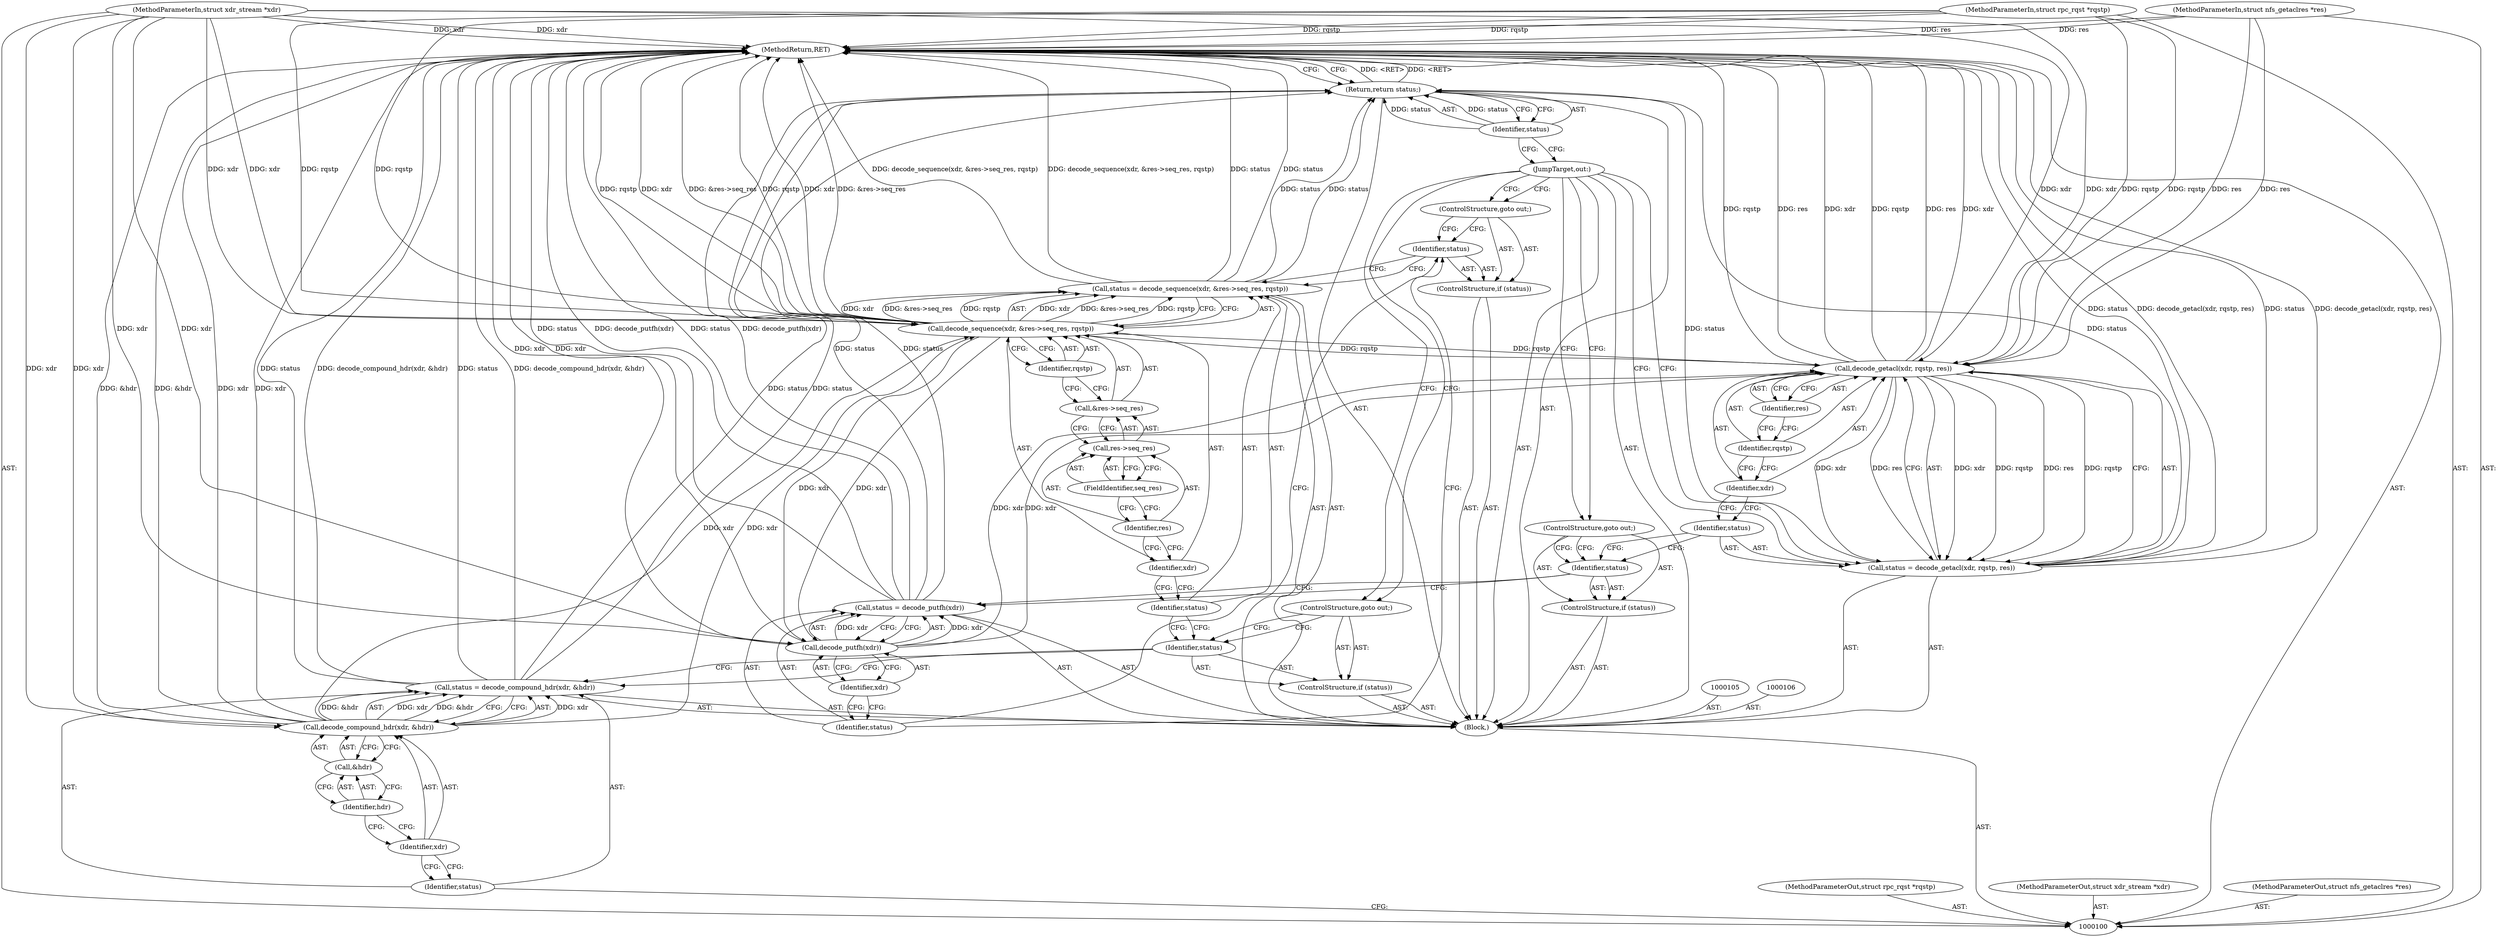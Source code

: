 digraph "0_linux_bf118a342f10dafe44b14451a1392c3254629a1f_3" {
"1000144" [label="(MethodReturn,RET)"];
"1000101" [label="(MethodParameterIn,struct rpc_rqst *rqstp)"];
"1000187" [label="(MethodParameterOut,struct rpc_rqst *rqstp)"];
"1000102" [label="(MethodParameterIn,struct xdr_stream *xdr)"];
"1000188" [label="(MethodParameterOut,struct xdr_stream *xdr)"];
"1000116" [label="(Call,status = decode_sequence(xdr, &res->seq_res, rqstp))"];
"1000117" [label="(Identifier,status)"];
"1000118" [label="(Call,decode_sequence(xdr, &res->seq_res, rqstp))"];
"1000119" [label="(Identifier,xdr)"];
"1000120" [label="(Call,&res->seq_res)"];
"1000121" [label="(Call,res->seq_res)"];
"1000122" [label="(Identifier,res)"];
"1000123" [label="(FieldIdentifier,seq_res)"];
"1000124" [label="(Identifier,rqstp)"];
"1000125" [label="(ControlStructure,if (status))"];
"1000126" [label="(Identifier,status)"];
"1000127" [label="(ControlStructure,goto out;)"];
"1000130" [label="(Call,decode_putfh(xdr))"];
"1000128" [label="(Call,status = decode_putfh(xdr))"];
"1000129" [label="(Identifier,status)"];
"1000131" [label="(Identifier,xdr)"];
"1000132" [label="(ControlStructure,if (status))"];
"1000133" [label="(Identifier,status)"];
"1000134" [label="(ControlStructure,goto out;)"];
"1000135" [label="(Call,status = decode_getacl(xdr, rqstp, res))"];
"1000136" [label="(Identifier,status)"];
"1000137" [label="(Call,decode_getacl(xdr, rqstp, res))"];
"1000138" [label="(Identifier,xdr)"];
"1000139" [label="(Identifier,rqstp)"];
"1000140" [label="(Identifier,res)"];
"1000141" [label="(JumpTarget,out:)"];
"1000142" [label="(Return,return status;)"];
"1000143" [label="(Identifier,status)"];
"1000103" [label="(MethodParameterIn,struct nfs_getaclres *res)"];
"1000189" [label="(MethodParameterOut,struct nfs_getaclres *res)"];
"1000104" [label="(Block,)"];
"1000107" [label="(Call,status = decode_compound_hdr(xdr, &hdr))"];
"1000108" [label="(Identifier,status)"];
"1000109" [label="(Call,decode_compound_hdr(xdr, &hdr))"];
"1000110" [label="(Identifier,xdr)"];
"1000111" [label="(Call,&hdr)"];
"1000112" [label="(Identifier,hdr)"];
"1000113" [label="(ControlStructure,if (status))"];
"1000114" [label="(Identifier,status)"];
"1000115" [label="(ControlStructure,goto out;)"];
"1000144" -> "1000100"  [label="AST: "];
"1000144" -> "1000142"  [label="CFG: "];
"1000116" -> "1000144"  [label="DDG: status"];
"1000116" -> "1000144"  [label="DDG: decode_sequence(xdr, &res->seq_res, rqstp)"];
"1000128" -> "1000144"  [label="DDG: decode_putfh(xdr)"];
"1000128" -> "1000144"  [label="DDG: status"];
"1000107" -> "1000144"  [label="DDG: status"];
"1000107" -> "1000144"  [label="DDG: decode_compound_hdr(xdr, &hdr)"];
"1000137" -> "1000144"  [label="DDG: rqstp"];
"1000137" -> "1000144"  [label="DDG: res"];
"1000137" -> "1000144"  [label="DDG: xdr"];
"1000102" -> "1000144"  [label="DDG: xdr"];
"1000135" -> "1000144"  [label="DDG: status"];
"1000135" -> "1000144"  [label="DDG: decode_getacl(xdr, rqstp, res)"];
"1000118" -> "1000144"  [label="DDG: xdr"];
"1000118" -> "1000144"  [label="DDG: &res->seq_res"];
"1000118" -> "1000144"  [label="DDG: rqstp"];
"1000103" -> "1000144"  [label="DDG: res"];
"1000101" -> "1000144"  [label="DDG: rqstp"];
"1000109" -> "1000144"  [label="DDG: xdr"];
"1000109" -> "1000144"  [label="DDG: &hdr"];
"1000130" -> "1000144"  [label="DDG: xdr"];
"1000142" -> "1000144"  [label="DDG: <RET>"];
"1000101" -> "1000100"  [label="AST: "];
"1000101" -> "1000144"  [label="DDG: rqstp"];
"1000101" -> "1000118"  [label="DDG: rqstp"];
"1000101" -> "1000137"  [label="DDG: rqstp"];
"1000187" -> "1000100"  [label="AST: "];
"1000102" -> "1000100"  [label="AST: "];
"1000102" -> "1000144"  [label="DDG: xdr"];
"1000102" -> "1000109"  [label="DDG: xdr"];
"1000102" -> "1000118"  [label="DDG: xdr"];
"1000102" -> "1000130"  [label="DDG: xdr"];
"1000102" -> "1000137"  [label="DDG: xdr"];
"1000188" -> "1000100"  [label="AST: "];
"1000116" -> "1000104"  [label="AST: "];
"1000116" -> "1000118"  [label="CFG: "];
"1000117" -> "1000116"  [label="AST: "];
"1000118" -> "1000116"  [label="AST: "];
"1000126" -> "1000116"  [label="CFG: "];
"1000116" -> "1000144"  [label="DDG: status"];
"1000116" -> "1000144"  [label="DDG: decode_sequence(xdr, &res->seq_res, rqstp)"];
"1000118" -> "1000116"  [label="DDG: xdr"];
"1000118" -> "1000116"  [label="DDG: &res->seq_res"];
"1000118" -> "1000116"  [label="DDG: rqstp"];
"1000116" -> "1000142"  [label="DDG: status"];
"1000117" -> "1000116"  [label="AST: "];
"1000117" -> "1000114"  [label="CFG: "];
"1000119" -> "1000117"  [label="CFG: "];
"1000118" -> "1000116"  [label="AST: "];
"1000118" -> "1000124"  [label="CFG: "];
"1000119" -> "1000118"  [label="AST: "];
"1000120" -> "1000118"  [label="AST: "];
"1000124" -> "1000118"  [label="AST: "];
"1000116" -> "1000118"  [label="CFG: "];
"1000118" -> "1000144"  [label="DDG: xdr"];
"1000118" -> "1000144"  [label="DDG: &res->seq_res"];
"1000118" -> "1000144"  [label="DDG: rqstp"];
"1000118" -> "1000116"  [label="DDG: xdr"];
"1000118" -> "1000116"  [label="DDG: &res->seq_res"];
"1000118" -> "1000116"  [label="DDG: rqstp"];
"1000109" -> "1000118"  [label="DDG: xdr"];
"1000102" -> "1000118"  [label="DDG: xdr"];
"1000101" -> "1000118"  [label="DDG: rqstp"];
"1000118" -> "1000130"  [label="DDG: xdr"];
"1000118" -> "1000137"  [label="DDG: rqstp"];
"1000119" -> "1000118"  [label="AST: "];
"1000119" -> "1000117"  [label="CFG: "];
"1000122" -> "1000119"  [label="CFG: "];
"1000120" -> "1000118"  [label="AST: "];
"1000120" -> "1000121"  [label="CFG: "];
"1000121" -> "1000120"  [label="AST: "];
"1000124" -> "1000120"  [label="CFG: "];
"1000121" -> "1000120"  [label="AST: "];
"1000121" -> "1000123"  [label="CFG: "];
"1000122" -> "1000121"  [label="AST: "];
"1000123" -> "1000121"  [label="AST: "];
"1000120" -> "1000121"  [label="CFG: "];
"1000122" -> "1000121"  [label="AST: "];
"1000122" -> "1000119"  [label="CFG: "];
"1000123" -> "1000122"  [label="CFG: "];
"1000123" -> "1000121"  [label="AST: "];
"1000123" -> "1000122"  [label="CFG: "];
"1000121" -> "1000123"  [label="CFG: "];
"1000124" -> "1000118"  [label="AST: "];
"1000124" -> "1000120"  [label="CFG: "];
"1000118" -> "1000124"  [label="CFG: "];
"1000125" -> "1000104"  [label="AST: "];
"1000126" -> "1000125"  [label="AST: "];
"1000127" -> "1000125"  [label="AST: "];
"1000126" -> "1000125"  [label="AST: "];
"1000126" -> "1000116"  [label="CFG: "];
"1000127" -> "1000126"  [label="CFG: "];
"1000129" -> "1000126"  [label="CFG: "];
"1000127" -> "1000125"  [label="AST: "];
"1000127" -> "1000126"  [label="CFG: "];
"1000141" -> "1000127"  [label="CFG: "];
"1000130" -> "1000128"  [label="AST: "];
"1000130" -> "1000131"  [label="CFG: "];
"1000131" -> "1000130"  [label="AST: "];
"1000128" -> "1000130"  [label="CFG: "];
"1000130" -> "1000144"  [label="DDG: xdr"];
"1000130" -> "1000128"  [label="DDG: xdr"];
"1000118" -> "1000130"  [label="DDG: xdr"];
"1000102" -> "1000130"  [label="DDG: xdr"];
"1000130" -> "1000137"  [label="DDG: xdr"];
"1000128" -> "1000104"  [label="AST: "];
"1000128" -> "1000130"  [label="CFG: "];
"1000129" -> "1000128"  [label="AST: "];
"1000130" -> "1000128"  [label="AST: "];
"1000133" -> "1000128"  [label="CFG: "];
"1000128" -> "1000144"  [label="DDG: decode_putfh(xdr)"];
"1000128" -> "1000144"  [label="DDG: status"];
"1000130" -> "1000128"  [label="DDG: xdr"];
"1000128" -> "1000142"  [label="DDG: status"];
"1000129" -> "1000128"  [label="AST: "];
"1000129" -> "1000126"  [label="CFG: "];
"1000131" -> "1000129"  [label="CFG: "];
"1000131" -> "1000130"  [label="AST: "];
"1000131" -> "1000129"  [label="CFG: "];
"1000130" -> "1000131"  [label="CFG: "];
"1000132" -> "1000104"  [label="AST: "];
"1000133" -> "1000132"  [label="AST: "];
"1000134" -> "1000132"  [label="AST: "];
"1000133" -> "1000132"  [label="AST: "];
"1000133" -> "1000128"  [label="CFG: "];
"1000134" -> "1000133"  [label="CFG: "];
"1000136" -> "1000133"  [label="CFG: "];
"1000134" -> "1000132"  [label="AST: "];
"1000134" -> "1000133"  [label="CFG: "];
"1000141" -> "1000134"  [label="CFG: "];
"1000135" -> "1000104"  [label="AST: "];
"1000135" -> "1000137"  [label="CFG: "];
"1000136" -> "1000135"  [label="AST: "];
"1000137" -> "1000135"  [label="AST: "];
"1000141" -> "1000135"  [label="CFG: "];
"1000135" -> "1000144"  [label="DDG: status"];
"1000135" -> "1000144"  [label="DDG: decode_getacl(xdr, rqstp, res)"];
"1000137" -> "1000135"  [label="DDG: xdr"];
"1000137" -> "1000135"  [label="DDG: rqstp"];
"1000137" -> "1000135"  [label="DDG: res"];
"1000135" -> "1000142"  [label="DDG: status"];
"1000136" -> "1000135"  [label="AST: "];
"1000136" -> "1000133"  [label="CFG: "];
"1000138" -> "1000136"  [label="CFG: "];
"1000137" -> "1000135"  [label="AST: "];
"1000137" -> "1000140"  [label="CFG: "];
"1000138" -> "1000137"  [label="AST: "];
"1000139" -> "1000137"  [label="AST: "];
"1000140" -> "1000137"  [label="AST: "];
"1000135" -> "1000137"  [label="CFG: "];
"1000137" -> "1000144"  [label="DDG: rqstp"];
"1000137" -> "1000144"  [label="DDG: res"];
"1000137" -> "1000144"  [label="DDG: xdr"];
"1000137" -> "1000135"  [label="DDG: xdr"];
"1000137" -> "1000135"  [label="DDG: rqstp"];
"1000137" -> "1000135"  [label="DDG: res"];
"1000130" -> "1000137"  [label="DDG: xdr"];
"1000102" -> "1000137"  [label="DDG: xdr"];
"1000118" -> "1000137"  [label="DDG: rqstp"];
"1000101" -> "1000137"  [label="DDG: rqstp"];
"1000103" -> "1000137"  [label="DDG: res"];
"1000138" -> "1000137"  [label="AST: "];
"1000138" -> "1000136"  [label="CFG: "];
"1000139" -> "1000138"  [label="CFG: "];
"1000139" -> "1000137"  [label="AST: "];
"1000139" -> "1000138"  [label="CFG: "];
"1000140" -> "1000139"  [label="CFG: "];
"1000140" -> "1000137"  [label="AST: "];
"1000140" -> "1000139"  [label="CFG: "];
"1000137" -> "1000140"  [label="CFG: "];
"1000141" -> "1000104"  [label="AST: "];
"1000141" -> "1000135"  [label="CFG: "];
"1000141" -> "1000115"  [label="CFG: "];
"1000141" -> "1000127"  [label="CFG: "];
"1000141" -> "1000134"  [label="CFG: "];
"1000143" -> "1000141"  [label="CFG: "];
"1000142" -> "1000104"  [label="AST: "];
"1000142" -> "1000143"  [label="CFG: "];
"1000143" -> "1000142"  [label="AST: "];
"1000144" -> "1000142"  [label="CFG: "];
"1000142" -> "1000144"  [label="DDG: <RET>"];
"1000143" -> "1000142"  [label="DDG: status"];
"1000116" -> "1000142"  [label="DDG: status"];
"1000107" -> "1000142"  [label="DDG: status"];
"1000128" -> "1000142"  [label="DDG: status"];
"1000135" -> "1000142"  [label="DDG: status"];
"1000143" -> "1000142"  [label="AST: "];
"1000143" -> "1000141"  [label="CFG: "];
"1000142" -> "1000143"  [label="CFG: "];
"1000143" -> "1000142"  [label="DDG: status"];
"1000103" -> "1000100"  [label="AST: "];
"1000103" -> "1000144"  [label="DDG: res"];
"1000103" -> "1000137"  [label="DDG: res"];
"1000189" -> "1000100"  [label="AST: "];
"1000104" -> "1000100"  [label="AST: "];
"1000105" -> "1000104"  [label="AST: "];
"1000106" -> "1000104"  [label="AST: "];
"1000107" -> "1000104"  [label="AST: "];
"1000113" -> "1000104"  [label="AST: "];
"1000116" -> "1000104"  [label="AST: "];
"1000125" -> "1000104"  [label="AST: "];
"1000128" -> "1000104"  [label="AST: "];
"1000132" -> "1000104"  [label="AST: "];
"1000135" -> "1000104"  [label="AST: "];
"1000141" -> "1000104"  [label="AST: "];
"1000142" -> "1000104"  [label="AST: "];
"1000107" -> "1000104"  [label="AST: "];
"1000107" -> "1000109"  [label="CFG: "];
"1000108" -> "1000107"  [label="AST: "];
"1000109" -> "1000107"  [label="AST: "];
"1000114" -> "1000107"  [label="CFG: "];
"1000107" -> "1000144"  [label="DDG: status"];
"1000107" -> "1000144"  [label="DDG: decode_compound_hdr(xdr, &hdr)"];
"1000109" -> "1000107"  [label="DDG: xdr"];
"1000109" -> "1000107"  [label="DDG: &hdr"];
"1000107" -> "1000142"  [label="DDG: status"];
"1000108" -> "1000107"  [label="AST: "];
"1000108" -> "1000100"  [label="CFG: "];
"1000110" -> "1000108"  [label="CFG: "];
"1000109" -> "1000107"  [label="AST: "];
"1000109" -> "1000111"  [label="CFG: "];
"1000110" -> "1000109"  [label="AST: "];
"1000111" -> "1000109"  [label="AST: "];
"1000107" -> "1000109"  [label="CFG: "];
"1000109" -> "1000144"  [label="DDG: xdr"];
"1000109" -> "1000144"  [label="DDG: &hdr"];
"1000109" -> "1000107"  [label="DDG: xdr"];
"1000109" -> "1000107"  [label="DDG: &hdr"];
"1000102" -> "1000109"  [label="DDG: xdr"];
"1000109" -> "1000118"  [label="DDG: xdr"];
"1000110" -> "1000109"  [label="AST: "];
"1000110" -> "1000108"  [label="CFG: "];
"1000112" -> "1000110"  [label="CFG: "];
"1000111" -> "1000109"  [label="AST: "];
"1000111" -> "1000112"  [label="CFG: "];
"1000112" -> "1000111"  [label="AST: "];
"1000109" -> "1000111"  [label="CFG: "];
"1000112" -> "1000111"  [label="AST: "];
"1000112" -> "1000110"  [label="CFG: "];
"1000111" -> "1000112"  [label="CFG: "];
"1000113" -> "1000104"  [label="AST: "];
"1000114" -> "1000113"  [label="AST: "];
"1000115" -> "1000113"  [label="AST: "];
"1000114" -> "1000113"  [label="AST: "];
"1000114" -> "1000107"  [label="CFG: "];
"1000115" -> "1000114"  [label="CFG: "];
"1000117" -> "1000114"  [label="CFG: "];
"1000115" -> "1000113"  [label="AST: "];
"1000115" -> "1000114"  [label="CFG: "];
"1000141" -> "1000115"  [label="CFG: "];
}
